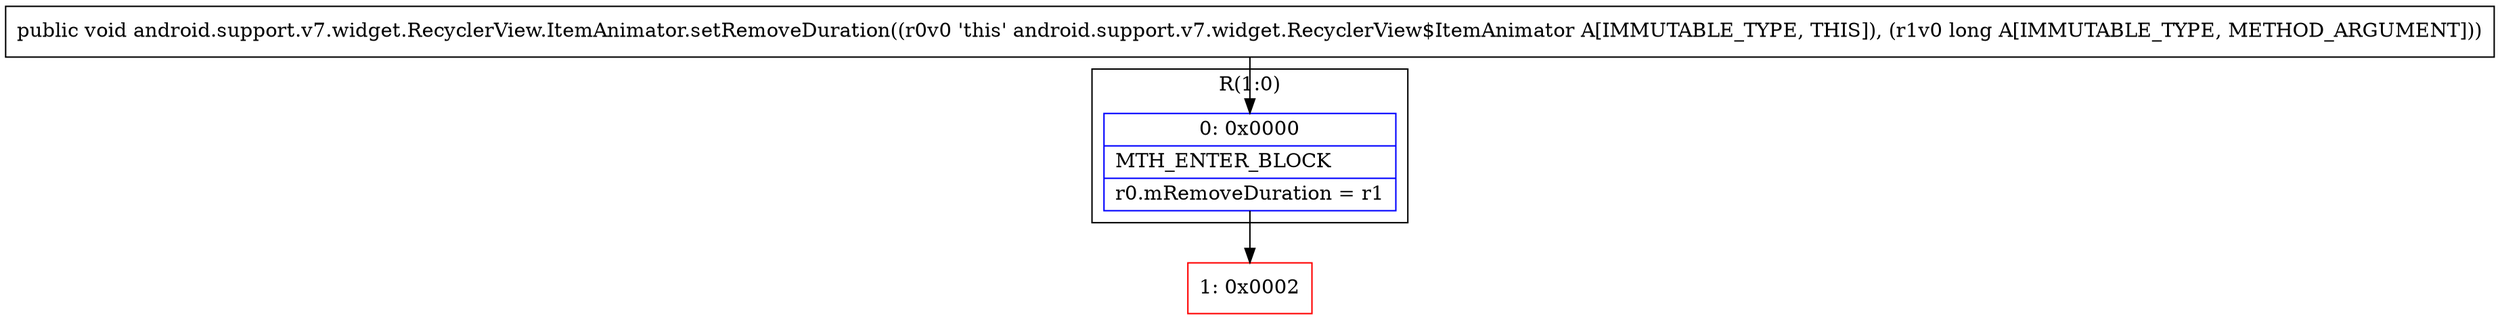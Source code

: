 digraph "CFG forandroid.support.v7.widget.RecyclerView.ItemAnimator.setRemoveDuration(J)V" {
subgraph cluster_Region_1858512433 {
label = "R(1:0)";
node [shape=record,color=blue];
Node_0 [shape=record,label="{0\:\ 0x0000|MTH_ENTER_BLOCK\l|r0.mRemoveDuration = r1\l}"];
}
Node_1 [shape=record,color=red,label="{1\:\ 0x0002}"];
MethodNode[shape=record,label="{public void android.support.v7.widget.RecyclerView.ItemAnimator.setRemoveDuration((r0v0 'this' android.support.v7.widget.RecyclerView$ItemAnimator A[IMMUTABLE_TYPE, THIS]), (r1v0 long A[IMMUTABLE_TYPE, METHOD_ARGUMENT])) }"];
MethodNode -> Node_0;
Node_0 -> Node_1;
}

